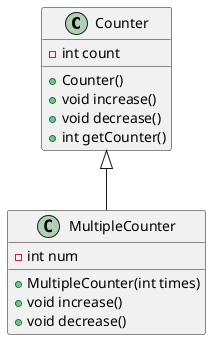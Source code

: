 @startuml
class Counter{
- int count
+ Counter()
+ void increase()
+ void decrease()
+ int getCounter()
}

class MultipleCounter{
- int num
+ MultipleCounter(int times)
+ void increase()
+ void decrease()
}

Counter <|-- MultipleCounter
@enduml